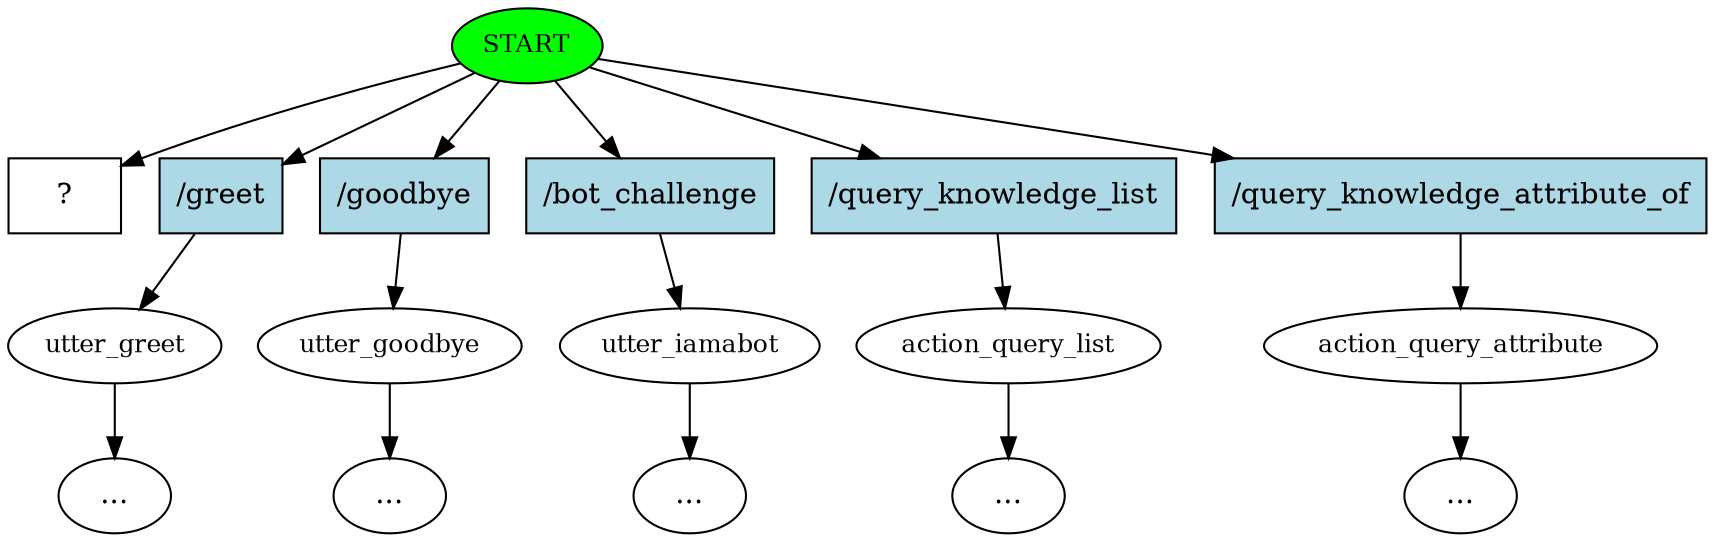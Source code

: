 digraph  {
0 [class="start active", fillcolor=green, fontsize=12, label=START, style=filled];
1 [class="", fontsize=12, label=utter_greet];
"-5" [class=ellipsis, label="..."];
4 [class="", fontsize=12, label=utter_goodbye];
"-6" [class=ellipsis, label="..."];
5 [class="", fontsize=12, label=utter_iamabot];
"-7" [class=ellipsis, label="..."];
6 [class="", fontsize=12, label=action_query_list];
"-8" [class=ellipsis, label="..."];
7 [class="", fontsize=12, label=action_query_attribute];
"-9" [class=ellipsis, label="..."];
8 [class="intent dashed active", label="  ?  ", shape=rect];
9 [class=intent, fillcolor=lightblue, label="\/greet", shape=rect, style=filled];
10 [class=intent, fillcolor=lightblue, label="\/goodbye", shape=rect, style=filled];
11 [class=intent, fillcolor=lightblue, label="\/bot_challenge", shape=rect, style=filled];
12 [class=intent, fillcolor=lightblue, label="\/query_knowledge_list", shape=rect, style=filled];
13 [class=intent, fillcolor=lightblue, label="\/query_knowledge_attribute_of", shape=rect, style=filled];
0 -> 8  [class=active, key=NONE, label=""];
0 -> 9  [class="", key=0];
0 -> 10  [class="", key=0];
0 -> 11  [class="", key=0];
0 -> 12  [class="", key=0];
0 -> 13  [class="", key=0];
1 -> "-5"  [class="", key=NONE, label=""];
4 -> "-6"  [class="", key=NONE, label=""];
5 -> "-7"  [class="", key=NONE, label=""];
6 -> "-8"  [class="", key=NONE, label=""];
7 -> "-9"  [class="", key=NONE, label=""];
9 -> 1  [class="", key=0];
10 -> 4  [class="", key=0];
11 -> 5  [class="", key=0];
12 -> 6  [class="", key=0];
13 -> 7  [class="", key=0];
}

